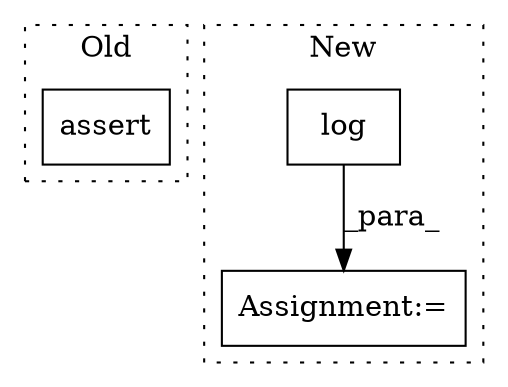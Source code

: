 digraph G {
subgraph cluster0 {
1 [label="assert" a="32" s="567,602" l="26,1" shape="box"];
label = "Old";
style="dotted";
}
subgraph cluster1 {
2 [label="log" a="32" s="525,532" l="4,1" shape="box"];
3 [label="Assignment:=" a="7" s="522" l="1" shape="box"];
label = "New";
style="dotted";
}
2 -> 3 [label="_para_"];
}